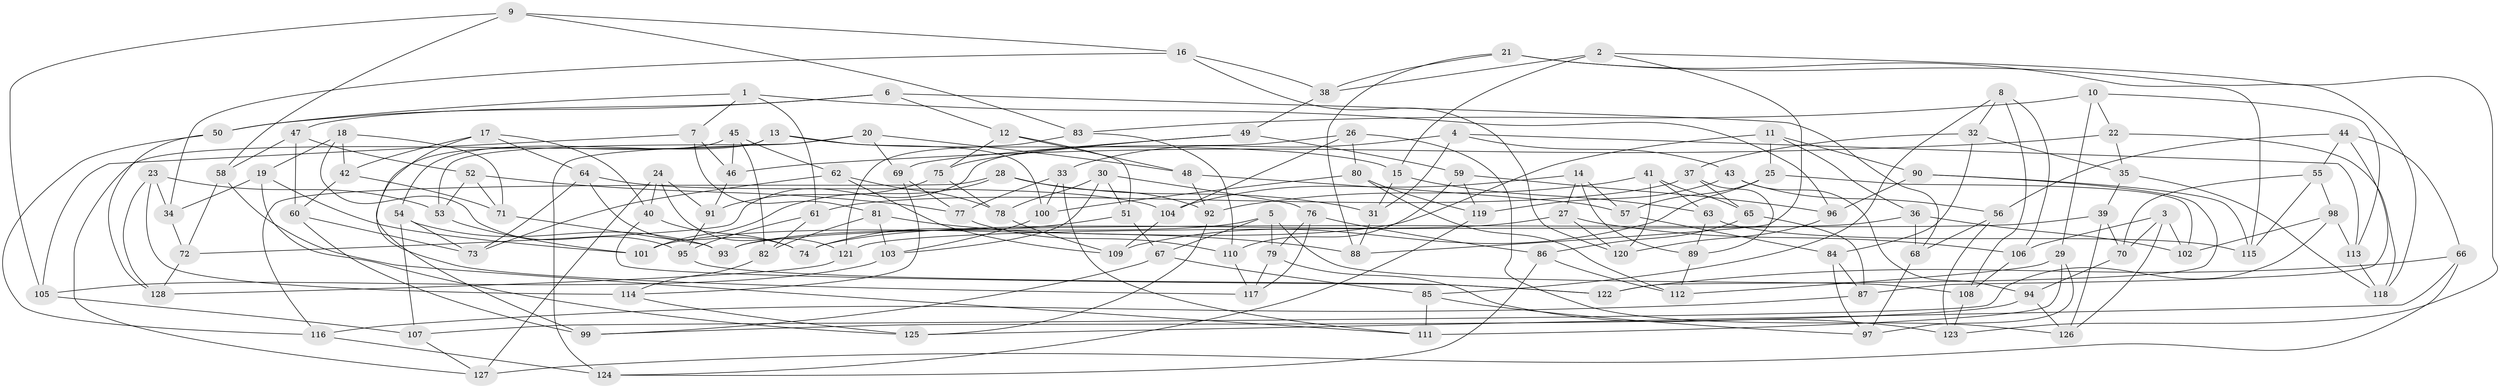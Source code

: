 // coarse degree distribution, {4: 0.4578313253012048, 6: 0.5180722891566265, 5: 0.024096385542168676}
// Generated by graph-tools (version 1.1) at 2025/52/02/27/25 19:52:28]
// undirected, 128 vertices, 256 edges
graph export_dot {
graph [start="1"]
  node [color=gray90,style=filled];
  1;
  2;
  3;
  4;
  5;
  6;
  7;
  8;
  9;
  10;
  11;
  12;
  13;
  14;
  15;
  16;
  17;
  18;
  19;
  20;
  21;
  22;
  23;
  24;
  25;
  26;
  27;
  28;
  29;
  30;
  31;
  32;
  33;
  34;
  35;
  36;
  37;
  38;
  39;
  40;
  41;
  42;
  43;
  44;
  45;
  46;
  47;
  48;
  49;
  50;
  51;
  52;
  53;
  54;
  55;
  56;
  57;
  58;
  59;
  60;
  61;
  62;
  63;
  64;
  65;
  66;
  67;
  68;
  69;
  70;
  71;
  72;
  73;
  74;
  75;
  76;
  77;
  78;
  79;
  80;
  81;
  82;
  83;
  84;
  85;
  86;
  87;
  88;
  89;
  90;
  91;
  92;
  93;
  94;
  95;
  96;
  97;
  98;
  99;
  100;
  101;
  102;
  103;
  104;
  105;
  106;
  107;
  108;
  109;
  110;
  111;
  112;
  113;
  114;
  115;
  116;
  117;
  118;
  119;
  120;
  121;
  122;
  123;
  124;
  125;
  126;
  127;
  128;
  1 -- 7;
  1 -- 96;
  1 -- 61;
  1 -- 50;
  2 -- 15;
  2 -- 123;
  2 -- 88;
  2 -- 38;
  3 -- 70;
  3 -- 126;
  3 -- 102;
  3 -- 106;
  4 -- 33;
  4 -- 43;
  4 -- 31;
  4 -- 113;
  5 -- 108;
  5 -- 67;
  5 -- 93;
  5 -- 79;
  6 -- 50;
  6 -- 12;
  6 -- 68;
  6 -- 47;
  7 -- 46;
  7 -- 105;
  7 -- 81;
  8 -- 32;
  8 -- 108;
  8 -- 85;
  8 -- 106;
  9 -- 16;
  9 -- 105;
  9 -- 83;
  9 -- 58;
  10 -- 83;
  10 -- 22;
  10 -- 113;
  10 -- 29;
  11 -- 90;
  11 -- 101;
  11 -- 25;
  11 -- 36;
  12 -- 48;
  12 -- 51;
  12 -- 75;
  13 -- 127;
  13 -- 100;
  13 -- 54;
  13 -- 15;
  14 -- 57;
  14 -- 104;
  14 -- 89;
  14 -- 27;
  15 -- 31;
  15 -- 63;
  16 -- 34;
  16 -- 120;
  16 -- 38;
  17 -- 117;
  17 -- 42;
  17 -- 64;
  17 -- 40;
  18 -- 71;
  18 -- 95;
  18 -- 42;
  18 -- 19;
  19 -- 125;
  19 -- 101;
  19 -- 34;
  20 -- 69;
  20 -- 53;
  20 -- 124;
  20 -- 48;
  21 -- 118;
  21 -- 38;
  21 -- 88;
  21 -- 115;
  22 -- 46;
  22 -- 118;
  22 -- 35;
  23 -- 128;
  23 -- 114;
  23 -- 34;
  23 -- 53;
  24 -- 91;
  24 -- 121;
  24 -- 40;
  24 -- 127;
  25 -- 109;
  25 -- 57;
  25 -- 102;
  26 -- 126;
  26 -- 104;
  26 -- 80;
  26 -- 72;
  27 -- 106;
  27 -- 74;
  27 -- 120;
  28 -- 101;
  28 -- 92;
  28 -- 116;
  28 -- 31;
  29 -- 112;
  29 -- 97;
  29 -- 111;
  30 -- 78;
  30 -- 76;
  30 -- 51;
  30 -- 103;
  31 -- 88;
  32 -- 84;
  32 -- 37;
  32 -- 35;
  33 -- 111;
  33 -- 77;
  33 -- 100;
  34 -- 72;
  35 -- 118;
  35 -- 39;
  36 -- 102;
  36 -- 68;
  36 -- 121;
  37 -- 65;
  37 -- 89;
  37 -- 61;
  38 -- 49;
  39 -- 93;
  39 -- 126;
  39 -- 70;
  40 -- 74;
  40 -- 122;
  41 -- 65;
  41 -- 63;
  41 -- 120;
  41 -- 92;
  42 -- 60;
  42 -- 71;
  43 -- 94;
  43 -- 56;
  43 -- 119;
  44 -- 87;
  44 -- 56;
  44 -- 66;
  44 -- 55;
  45 -- 99;
  45 -- 62;
  45 -- 46;
  45 -- 82;
  46 -- 91;
  47 -- 60;
  47 -- 58;
  47 -- 52;
  48 -- 57;
  48 -- 92;
  49 -- 59;
  49 -- 75;
  49 -- 69;
  50 -- 116;
  50 -- 128;
  51 -- 74;
  51 -- 67;
  52 -- 53;
  52 -- 77;
  52 -- 71;
  53 -- 101;
  54 -- 93;
  54 -- 73;
  54 -- 107;
  55 -- 98;
  55 -- 70;
  55 -- 115;
  56 -- 123;
  56 -- 68;
  57 -- 84;
  58 -- 72;
  58 -- 111;
  59 -- 96;
  59 -- 110;
  59 -- 119;
  60 -- 99;
  60 -- 73;
  61 -- 82;
  61 -- 95;
  62 -- 73;
  62 -- 78;
  62 -- 109;
  63 -- 115;
  63 -- 89;
  64 -- 104;
  64 -- 74;
  64 -- 73;
  65 -- 86;
  65 -- 87;
  66 -- 122;
  66 -- 127;
  66 -- 125;
  67 -- 99;
  67 -- 85;
  68 -- 97;
  69 -- 114;
  69 -- 77;
  70 -- 94;
  71 -- 93;
  72 -- 128;
  75 -- 91;
  75 -- 78;
  76 -- 117;
  76 -- 86;
  76 -- 79;
  77 -- 110;
  78 -- 109;
  79 -- 123;
  79 -- 117;
  80 -- 112;
  80 -- 119;
  80 -- 100;
  81 -- 103;
  81 -- 82;
  81 -- 88;
  82 -- 114;
  83 -- 110;
  83 -- 121;
  84 -- 97;
  84 -- 87;
  85 -- 111;
  85 -- 97;
  86 -- 112;
  86 -- 124;
  87 -- 116;
  89 -- 112;
  90 -- 96;
  90 -- 115;
  90 -- 122;
  91 -- 95;
  92 -- 125;
  94 -- 99;
  94 -- 126;
  95 -- 122;
  96 -- 120;
  98 -- 102;
  98 -- 107;
  98 -- 113;
  100 -- 103;
  103 -- 105;
  104 -- 109;
  105 -- 107;
  106 -- 108;
  107 -- 127;
  108 -- 123;
  110 -- 117;
  113 -- 118;
  114 -- 125;
  116 -- 124;
  119 -- 124;
  121 -- 128;
}
